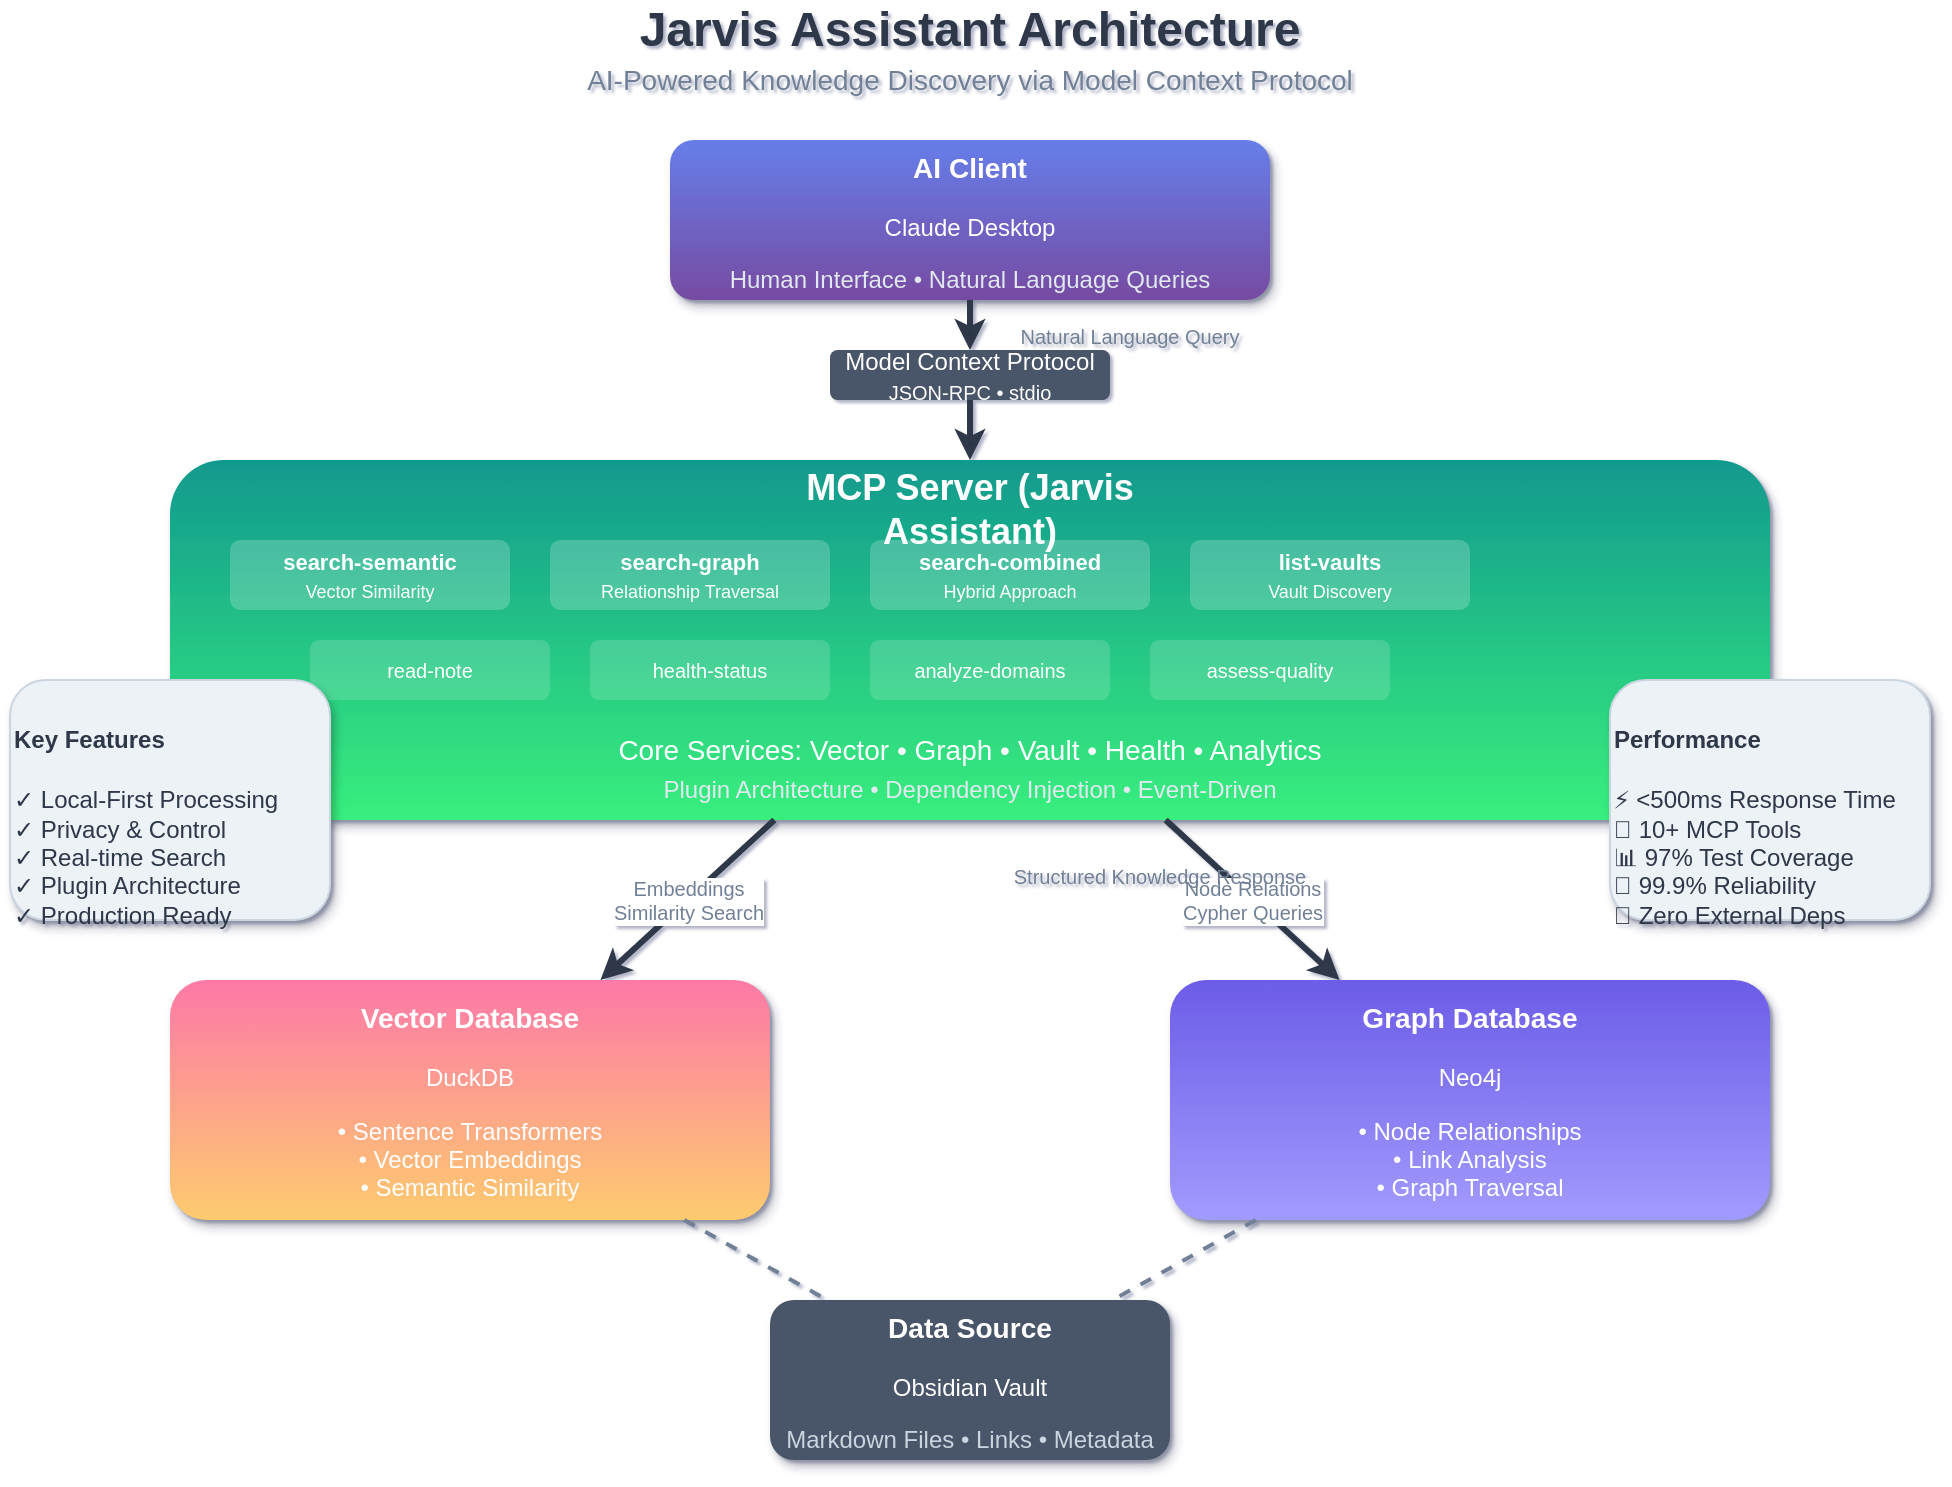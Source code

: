 <mxfile>
    <diagram id="9V01KtyQSSpPtvViTNNg" name="Seite-1">
        <mxGraphModel dx="1176" dy="873" grid="1" gridSize="10" guides="1" tooltips="1" connect="1" arrows="1" fold="1" page="1" pageScale="1" pageWidth="1000" pageHeight="800" background="none" math="0" shadow="1">
            <root>
                <mxCell id="0"/>
                <mxCell id="1" parent="0"/>
                <mxCell id="title" value="Jarvis Assistant Architecture" style="text;html=1;strokeColor=none;fillColor=none;align=center;verticalAlign=middle;whiteSpace=wrap;rounded=0;fontSize=24;fontStyle=1;fontColor=#2D3748;" parent="1" vertex="1">
                    <mxGeometry x="300" y="10" width="400" height="30" as="geometry"/>
                </mxCell>
                <mxCell id="subtitle" value="AI-Powered Knowledge Discovery via Model Context Protocol" style="text;html=1;strokeColor=none;fillColor=none;align=center;verticalAlign=middle;whiteSpace=wrap;rounded=0;fontSize=14;fontColor=#718096;" parent="1" vertex="1">
                    <mxGeometry x="250" y="40" width="500" height="20" as="geometry"/>
                </mxCell>
                <mxCell id="ai-client" value="&lt;h3&gt;&lt;font color=&quot;#ffffff&quot;&gt;AI Client&lt;/font&gt;&lt;/h3&gt;&lt;p&gt;&lt;font color=&quot;#ffffff&quot;&gt;Claude Desktop&lt;/font&gt;&lt;/p&gt;&lt;p&gt;&lt;font color=&quot;#e2e8f0&quot;&gt;Human Interface • Natural Language Queries&lt;/font&gt;&lt;/p&gt;" style="rounded=1;whiteSpace=wrap;html=1;fillColor=#667eea;strokeColor=none;shadow=1;gradientColor=#764ba2;" parent="1" vertex="1">
                    <mxGeometry x="350" y="80" width="300" height="80" as="geometry"/>
                </mxCell>
                <mxCell id="mcp-protocol" value="Model Context Protocol&lt;br&gt;&lt;font style=&quot;font-size: 10px&quot;&gt;JSON-RPC • stdio&lt;/font&gt;" style="rounded=1;whiteSpace=wrap;html=1;fillColor=#4a5568;strokeColor=none;fontColor=#ffffff;fontSize=12;" parent="1" vertex="1">
                    <mxGeometry x="430" y="185" width="140" height="25" as="geometry"/>
                </mxCell>
                <mxCell id="mcp-server" value="" style="rounded=1;whiteSpace=wrap;html=1;fillColor=#11998e;strokeColor=none;shadow=1;gradientColor=#38ef7d;" parent="1" vertex="1">
                    <mxGeometry x="100" y="240" width="800" height="180" as="geometry"/>
                </mxCell>
                <mxCell id="mcp-server-title" value="&lt;h2&gt;&lt;font color=&quot;#ffffff&quot;&gt;MCP Server (Jarvis Assistant)&lt;/font&gt;&lt;/h2&gt;" style="text;html=1;strokeColor=none;fillColor=none;align=center;verticalAlign=middle;whiteSpace=wrap;rounded=0;" parent="1" vertex="1">
                    <mxGeometry x="400" y="250" width="200" height="30" as="geometry"/>
                </mxCell>
                <mxCell id="tool-semantic" value="&lt;b&gt;search-semantic&lt;/b&gt;&lt;br&gt;&lt;font style=&quot;font-size: 9px&quot;&gt;Vector Similarity&lt;/font&gt;" style="rounded=1;whiteSpace=wrap;html=1;fillColor=rgba(255,255,255,0.2);strokeColor=none;fontColor=#ffffff;fontSize=11;" parent="1" vertex="1">
                    <mxGeometry x="130" y="280" width="140" height="35" as="geometry"/>
                </mxCell>
                <mxCell id="tool-graph" value="&lt;b&gt;search-graph&lt;/b&gt;&lt;br&gt;&lt;font style=&quot;font-size: 9px&quot;&gt;Relationship Traversal&lt;/font&gt;" style="rounded=1;whiteSpace=wrap;html=1;fillColor=rgba(255,255,255,0.2);strokeColor=none;fontColor=#ffffff;fontSize=11;" parent="1" vertex="1">
                    <mxGeometry x="290" y="280" width="140" height="35" as="geometry"/>
                </mxCell>
                <mxCell id="tool-combined" value="&lt;b&gt;search-combined&lt;/b&gt;&lt;br&gt;&lt;font style=&quot;font-size: 9px&quot;&gt;Hybrid Approach&lt;/font&gt;" style="rounded=1;whiteSpace=wrap;html=1;fillColor=rgba(255,255,255,0.2);strokeColor=none;fontColor=#ffffff;fontSize=11;" parent="1" vertex="1">
                    <mxGeometry x="450" y="280" width="140" height="35" as="geometry"/>
                </mxCell>
                <mxCell id="tool-vaults" value="&lt;b&gt;list-vaults&lt;/b&gt;&lt;br&gt;&lt;font style=&quot;font-size: 9px&quot;&gt;Vault Discovery&lt;/font&gt;" style="rounded=1;whiteSpace=wrap;html=1;fillColor=rgba(255,255,255,0.2);strokeColor=none;fontColor=#ffffff;fontSize=11;" parent="1" vertex="1">
                    <mxGeometry x="610" y="280" width="140" height="35" as="geometry"/>
                </mxCell>
                <mxCell id="tool-read" value="read-note" style="rounded=1;whiteSpace=wrap;html=1;fillColor=rgba(255,255,255,0.15);strokeColor=none;fontColor=#ffffff;fontSize=10;" parent="1" vertex="1">
                    <mxGeometry x="170" y="330" width="120" height="30" as="geometry"/>
                </mxCell>
                <mxCell id="tool-health" value="health-status" style="rounded=1;whiteSpace=wrap;html=1;fillColor=rgba(255,255,255,0.15);strokeColor=none;fontColor=#ffffff;fontSize=10;" parent="1" vertex="1">
                    <mxGeometry x="310" y="330" width="120" height="30" as="geometry"/>
                </mxCell>
                <mxCell id="tool-analyze" value="analyze-domains" style="rounded=1;whiteSpace=wrap;html=1;fillColor=rgba(255,255,255,0.15);strokeColor=none;fontColor=#ffffff;fontSize=10;" parent="1" vertex="1">
                    <mxGeometry x="450" y="330" width="120" height="30" as="geometry"/>
                </mxCell>
                <mxCell id="tool-assess" value="assess-quality" style="rounded=1;whiteSpace=wrap;html=1;fillColor=rgba(255,255,255,0.15);strokeColor=none;fontColor=#ffffff;fontSize=10;" parent="1" vertex="1">
                    <mxGeometry x="590" y="330" width="120" height="30" as="geometry"/>
                </mxCell>
                <mxCell id="core-services" value="&lt;font color=&quot;#ffffff&quot;&gt;Core Services: Vector • Graph • Vault • Health • Analytics&lt;/font&gt;" style="text;html=1;strokeColor=none;fillColor=none;align=center;verticalAlign=middle;whiteSpace=wrap;rounded=0;fontSize=14;" parent="1" vertex="1">
                    <mxGeometry x="300" y="375" width="400" height="20" as="geometry"/>
                </mxCell>
                <mxCell id="architecture-details" value="&lt;font color=&quot;#e2e8f0&quot;&gt;Plugin Architecture • Dependency Injection • Event-Driven&lt;/font&gt;" style="text;html=1;strokeColor=none;fillColor=none;align=center;verticalAlign=middle;whiteSpace=wrap;rounded=0;fontSize=12;" parent="1" vertex="1">
                    <mxGeometry x="300" y="395" width="400" height="20" as="geometry"/>
                </mxCell>
                <mxCell id="vector-db" value="&lt;h3&gt;&lt;font color=&quot;#ffffff&quot;&gt;Vector Database&lt;/font&gt;&lt;/h3&gt;&lt;p&gt;&lt;font color=&quot;#ffffff&quot;&gt;DuckDB&lt;/font&gt;&lt;/p&gt;&lt;p&gt;&lt;font color=&quot;#ffffff&quot;&gt;• Sentence Transformers&lt;br&gt;• Vector Embeddings&lt;br&gt;• Semantic Similarity&lt;/font&gt;&lt;/p&gt;" style="rounded=1;whiteSpace=wrap;html=1;fillColor=#fd79a8;strokeColor=none;shadow=1;gradientColor=#fdcb6e;" parent="1" vertex="1">
                    <mxGeometry x="100" y="500" width="300" height="120" as="geometry"/>
                </mxCell>
                <mxCell id="graph-db" value="&lt;h3&gt;&lt;font color=&quot;#ffffff&quot;&gt;Graph Database&lt;/font&gt;&lt;/h3&gt;&lt;p&gt;&lt;font color=&quot;#ffffff&quot;&gt;Neo4j&lt;/font&gt;&lt;/p&gt;&lt;p&gt;&lt;font color=&quot;#ffffff&quot;&gt;• Node Relationships&lt;br&gt;• Link Analysis&lt;br&gt;• Graph Traversal&lt;/font&gt;&lt;/p&gt;" style="rounded=1;whiteSpace=wrap;html=1;fillColor=#6c5ce7;strokeColor=none;shadow=1;gradientColor=#a29bfe;" parent="1" vertex="1">
                    <mxGeometry x="600" y="500" width="300" height="120" as="geometry"/>
                </mxCell>
                <mxCell id="data-source" value="&lt;h3&gt;&lt;font color=&quot;#ffffff&quot;&gt;Data Source&lt;/font&gt;&lt;/h3&gt;&lt;p&gt;&lt;font color=&quot;#ffffff&quot;&gt;Obsidian Vault&lt;/font&gt;&lt;/p&gt;&lt;p&gt;&lt;font color=&quot;#cbd5e0&quot;&gt;Markdown Files • Links • Metadata&lt;/font&gt;&lt;/p&gt;" style="rounded=1;whiteSpace=wrap;html=1;fillColor=#4a5568;strokeColor=none;shadow=1;" parent="1" vertex="1">
                    <mxGeometry x="400" y="660" width="200" height="80" as="geometry"/>
                </mxCell>
                <mxCell id="features-callout" value="&lt;h4&gt;Key Features&lt;/h4&gt;&lt;p&gt;✓ Local-First Processing&lt;br&gt;✓ Privacy &amp;amp; Control&lt;br&gt;✓ Real-time Search&lt;br&gt;✓ Plugin Architecture&lt;br&gt;✓ Production Ready&lt;/p&gt;" style="rounded=1;whiteSpace=wrap;html=1;fillColor=#edf2f7;strokeColor=#cbd5e0;shadow=1;fontColor=#2d3748;align=left;verticalAlign=top;" parent="1" vertex="1">
                    <mxGeometry x="20" y="350" width="160" height="120" as="geometry"/>
                </mxCell>
                <mxCell id="performance-metrics" value="&lt;h4&gt;Performance&lt;/h4&gt;&lt;p&gt;⚡ &amp;lt;500ms Response Time&lt;br&gt;🔧 10+ MCP Tools&lt;br&gt;📊 97% Test Coverage&lt;br&gt;🎯 99.9% Reliability&lt;br&gt;🚀 Zero External Deps&lt;/p&gt;" style="rounded=1;whiteSpace=wrap;html=1;fillColor=#edf2f7;strokeColor=#cbd5e0;shadow=1;fontColor=#2d3748;align=left;verticalAlign=top;" parent="1" vertex="1">
                    <mxGeometry x="820" y="350" width="160" height="120" as="geometry"/>
                </mxCell>
                <mxCell id="conn1" value="" style="endArrow=classic;html=1;rounded=0;strokeColor=#2d3748;strokeWidth=3;" parent="1" source="ai-client" target="mcp-protocol" edge="1">
                    <mxGeometry width="50" height="50" relative="1" as="geometry">
                        <mxPoint x="500" y="160" as="sourcePoint"/>
                        <mxPoint x="500" y="185" as="targetPoint"/>
                    </mxGeometry>
                </mxCell>
                <mxCell id="conn2" value="" style="endArrow=classic;html=1;rounded=0;strokeColor=#2d3748;strokeWidth=3;" parent="1" source="mcp-protocol" target="mcp-server" edge="1">
                    <mxGeometry width="50" height="50" relative="1" as="geometry">
                        <mxPoint x="500" y="210" as="sourcePoint"/>
                        <mxPoint x="500" y="240" as="targetPoint"/>
                    </mxGeometry>
                </mxCell>
                <mxCell id="conn3" value="Embeddings&lt;br&gt;Similarity Search" style="endArrow=classic;html=1;rounded=0;strokeColor=#2d3748;strokeWidth=3;fontColor=#718096;fontSize=10;" parent="1" source="mcp-server" target="vector-db" edge="1">
                    <mxGeometry width="50" height="50" relative="1" as="geometry">
                        <mxPoint x="300" y="420" as="sourcePoint"/>
                        <mxPoint x="250" y="500" as="targetPoint"/>
                    </mxGeometry>
                </mxCell>
                <mxCell id="conn4" value="Node Relations&lt;br&gt;Cypher Queries" style="endArrow=classic;html=1;rounded=0;strokeColor=#2d3748;strokeWidth=3;fontColor=#718096;fontSize=10;" parent="1" source="mcp-server" target="graph-db" edge="1">
                    <mxGeometry width="50" height="50" relative="1" as="geometry">
                        <mxPoint x="700" y="420" as="sourcePoint"/>
                        <mxPoint x="750" y="500" as="targetPoint"/>
                    </mxGeometry>
                </mxCell>
                <mxCell id="conn5" value="" style="endArrow=none;html=1;rounded=0;strokeColor=#718096;strokeWidth=2;dashed=1;" parent="1" source="vector-db" target="data-source" edge="1">
                    <mxGeometry width="50" height="50" relative="1" as="geometry">
                        <mxPoint x="350" y="620" as="sourcePoint"/>
                        <mxPoint x="450" y="660" as="targetPoint"/>
                    </mxGeometry>
                </mxCell>
                <mxCell id="conn6" value="" style="endArrow=none;html=1;rounded=0;strokeColor=#718096;strokeWidth=2;dashed=1;" parent="1" source="graph-db" target="data-source" edge="1">
                    <mxGeometry width="50" height="50" relative="1" as="geometry">
                        <mxPoint x="650" y="620" as="sourcePoint"/>
                        <mxPoint x="550" y="660" as="targetPoint"/>
                    </mxGeometry>
                </mxCell>
                <mxCell id="query-label" value="Natural Language Query" style="text;html=1;strokeColor=none;fillColor=none;align=center;verticalAlign=middle;whiteSpace=wrap;rounded=0;fontSize=10;fontColor=#718096;" parent="1" vertex="1">
                    <mxGeometry x="520" y="170" width="120" height="15" as="geometry"/>
                </mxCell>
                <mxCell id="response-label" value="Structured Knowledge Response" style="text;html=1;strokeColor=none;fillColor=none;align=center;verticalAlign=middle;whiteSpace=wrap;rounded=0;fontSize=10;fontColor=#718096;" parent="1" vertex="1">
                    <mxGeometry x="520" y="440" width="150" height="15" as="geometry"/>
                </mxCell>
            </root>
        </mxGraphModel>
    </diagram>
</mxfile>